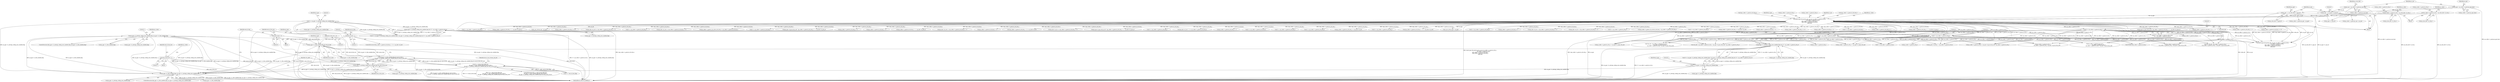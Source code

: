 digraph "0_Android_2b9fb0c2074d370a254b35e2489de2d94943578d@pointer" {
"1002446" [label="(Call,ps_pps->i1_entropy_coding_sync_enabled_flag || ps_pps->i1_tiles_enabled_flag)"];
"1002429" [label="(Call,ps_pps->i1_tiles_enabled_flag || ps_pps->i1_entropy_coding_sync_enabled_flag)"];
"1002446" [label="(Call,ps_pps->i1_entropy_coding_sync_enabled_flag || ps_pps->i1_tiles_enabled_flag)"];
"1002529" [label="(Call,ps_pps->i1_tiles_enabled_flag && end_of_tile)"];
"1002438" [label="(Call,end_of_tile = 0)"];
"1002520" [label="(Call,end_of_tile = 1)"];
"1002534" [label="(Call,ps_pps->i1_entropy_coding_sync_enabled_flag && end_of_tile_row)"];
"1002442" [label="(Call,end_of_tile_row = 0)"];
"1002505" [label="(Call,end_of_tile_row = 1)"];
"1000934" [label="(Call,0 == ps_pps->i1_entropy_coding_sync_enabled_flag)"];
"1000967" [label="(Call,0 == ps_pps->i1_entropy_coding_sync_enabled_flag)"];
"1000939" [label="(Call,ps_pps->i1_entropy_coding_sync_enabled_flag && (0 != ps_codec->s_parse.i4_ctb_x))"];
"1000943" [label="(Call,0 != ps_codec->s_parse.i4_ctb_x)"];
"1000361" [label="(Call,ihevcd_get_tile_pos(ps_pps, ps_sps, ps_codec->s_parse.i4_ctb_x,\n                        ps_codec->s_parse.i4_ctb_y,\n &ps_codec->s_parse.i4_ctb_tile_x,\n &ps_codec->s_parse.i4_ctb_tile_y,\n &tile_idx))"];
"1000248" [label="(Call,ps_pps  += ps_slice_hdr->i1_pps_id)"];
"1000223" [label="(Call,ps_pps = ps_codec->s_parse.ps_pps_base)"];
"1000253" [label="(Call,ps_sps  += ps_pps->i1_sps_id)"];
"1000230" [label="(Call,ps_sps = ps_codec->s_parse.ps_sps_base)"];
"1000322" [label="(Call,ps_codec->s_parse.i4_ctb_x = ps_slice_hdr->i2_ctb_x)"];
"1000331" [label="(Call,ps_codec->s_parse.i4_ctb_y = ps_slice_hdr->i2_ctb_y)"];
"1000498" [label="(Call,0 == ps_codec->s_parse.i4_ctb_x)"];
"1000972" [label="(Call,ps_pps->i1_entropy_coding_sync_enabled_flag && (0 != ps_codec->s_parse.i4_ctb_x))"];
"1000976" [label="(Call,0 != ps_codec->s_parse.i4_ctb_x)"];
"1002528" [label="(Call,(ps_pps->i1_tiles_enabled_flag && end_of_tile) ||\n (ps_pps->i1_entropy_coding_sync_enabled_flag && end_of_tile_row))"];
"1002524" [label="(Call,(0 == end_of_slice_flag) &&\n ((ps_pps->i1_tiles_enabled_flag && end_of_tile) ||\n (ps_pps->i1_entropy_coding_sync_enabled_flag && end_of_tile_row)))"];
"1000976" [label="(Call,0 != ps_codec->s_parse.i4_ctb_x)"];
"1002448" [label="(Identifier,ps_pps)"];
"1002630" [label="(Call,ps_sps->i2_pic_wd_in_ctb * (ps_codec->s_parse.i4_ctb_tile_y + 1 + ps_tile->u1_pos_y))"];
"1002807" [label="(Call,ps_codec->s_parse.i4_ctb_tile_y + 1)"];
"1000363" [label="(Identifier,ps_sps)"];
"1000331" [label="(Call,ps_codec->s_parse.i4_ctb_y = ps_slice_hdr->i2_ctb_y)"];
"1002536" [label="(Identifier,ps_pps)"];
"1000230" [label="(Call,ps_sps = ps_codec->s_parse.ps_sps_base)"];
"1000374" [label="(Call,&ps_codec->s_parse.i4_ctb_tile_x)"];
"1000391" [label="(Identifier,ps_codec)"];
"1002542" [label="(Identifier,end_of_sub_stream_one_bit)"];
"1000386" [label="(Call,&tile_idx)"];
"1002445" [label="(ControlStructure,if(ps_pps->i1_entropy_coding_sync_enabled_flag || ps_pps->i1_tiles_enabled_flag))"];
"1000490" [label="(Call,(0 == ps_codec->s_parse.i4_ctb_y) &&\n (0 == ps_codec->s_parse.i4_ctb_x))"];
"1000232" [label="(Call,ps_codec->s_parse.ps_sps_base)"];
"1002450" [label="(Call,ps_pps->i1_tiles_enabled_flag)"];
"1002494" [label="(Call,ps_codec->s_parse.i4_ctb_tile_x + 1)"];
"1000969" [label="(Call,ps_pps->i1_entropy_coding_sync_enabled_flag)"];
"1002520" [label="(Call,end_of_tile = 1)"];
"1001730" [label="(Call,ps_codec->s_parse.i4_ctb_x + ps_sps->i2_pic_wd_in_ctb * ps_codec->s_parse.i4_ctb_y)"];
"1004820" [label="(Call,ps_codec->s_parse.i4_ctb_tile_x == 0)"];
"1003139" [label="(Call,0 == ps_codec->s_parse.i4_ctb_tile_x)"];
"1000977" [label="(Literal,0)"];
"1005291" [label="(MethodReturn,IHEVCD_ERROR_T)"];
"1000500" [label="(Call,ps_codec->s_parse.i4_ctb_x)"];
"1000340" [label="(Call,ps_codec->s_parse.ps_pps = ps_pps)"];
"1000380" [label="(Call,&ps_codec->s_parse.i4_ctb_tile_y)"];
"1002930" [label="(Call,ps_codec->s_parse.i4_ctb_tile_y + 1 + ps_tile->u1_pos_y)"];
"1003418" [label="(Call,s_mv_ctxt.ps_sps = ps_sps)"];
"1002522" [label="(Literal,1)"];
"1002534" [label="(Call,ps_pps->i1_entropy_coding_sync_enabled_flag && end_of_tile_row)"];
"1002429" [label="(Call,ps_pps->i1_tiles_enabled_flag || ps_pps->i1_entropy_coding_sync_enabled_flag)"];
"1000323" [label="(Call,ps_codec->s_parse.i4_ctb_x)"];
"1000917" [label="(Call,ps_codec->s_parse.i4_ctb_tile_x == 0)"];
"1002444" [label="(Literal,0)"];
"1002608" [label="(Call,ps_tile->u2_wd == (ps_codec->s_parse.i4_ctb_tile_x + 1))"];
"1000893" [label="(Call,0 == ps_codec->s_parse.i4_ctb_tile_y)"];
"1000968" [label="(Literal,0)"];
"1002904" [label="(Call,ps_tile->u2_wd == (ps_codec->s_parse.i4_ctb_tile_x + 1))"];
"1002430" [label="(Call,ps_pps->i1_tiles_enabled_flag)"];
"1004105" [label="(Call,ps_codec->s_parse.s_bs_ctxt.i4_ctb_tile_x = ps_codec->s_parse.i4_ctb_tile_x)"];
"1000231" [label="(Identifier,ps_sps)"];
"1002525" [label="(Call,0 == end_of_slice_flag)"];
"1000362" [label="(Identifier,ps_pps)"];
"1002443" [label="(Identifier,end_of_tile_row)"];
"1002433" [label="(Call,ps_pps->i1_entropy_coding_sync_enabled_flag)"];
"1003113" [label="(Call,0 == ps_codec->s_parse.i4_ctb_tile_y)"];
"1001728" [label="(Call,ctb_indx = ps_codec->s_parse.i4_ctb_x + ps_sps->i2_pic_wd_in_ctb * ps_codec->s_parse.i4_ctb_y)"];
"1000934" [label="(Call,0 == ps_pps->i1_entropy_coding_sync_enabled_flag)"];
"1002428" [label="(ControlStructure,if(ps_pps->i1_tiles_enabled_flag || ps_pps->i1_entropy_coding_sync_enabled_flag))"];
"1002926" [label="(Call,ps_sps->i2_pic_wd_in_ctb * (ps_codec->s_parse.i4_ctb_tile_y + 1 + ps_tile->u1_pos_y))"];
"1001527" [label="(Call,0 == ps_codec->s_parse.i4_ctb_x)"];
"1002439" [label="(Identifier,end_of_tile)"];
"1002529" [label="(Call,ps_pps->i1_tiles_enabled_flag && end_of_tile)"];
"1000337" [label="(Call,ps_slice_hdr->i2_ctb_y)"];
"1002653" [label="(Call,ps_codec->s_parse.i4_ctb_tile_y + 1)"];
"1002949" [label="(Call,ps_codec->s_parse.i4_ctb_tile_y + 1)"];
"1002634" [label="(Call,ps_codec->s_parse.i4_ctb_tile_y + 1 + ps_tile->u1_pos_y)"];
"1002211" [label="(Call,ps_codec->s_parse.i4_ctb_x << ps_sps->i1_log2_ctb_size)"];
"1002533" [label="(Identifier,end_of_tile)"];
"1002506" [label="(Identifier,end_of_tile_row)"];
"1002442" [label="(Call,end_of_tile_row = 0)"];
"1000255" [label="(Call,ps_pps->i1_sps_id)"];
"1002762" [label="(Call,ps_tile->u2_wd == (ps_codec->s_parse.i4_ctb_tile_x + 1))"];
"1002908" [label="(Call,ps_codec->s_parse.i4_ctb_tile_x + 1)"];
"1000939" [label="(Call,ps_pps->i1_entropy_coding_sync_enabled_flag && (0 != ps_codec->s_parse.i4_ctb_x))"];
"1000978" [label="(Call,ps_codec->s_parse.i4_ctb_x)"];
"1002528" [label="(Call,(ps_pps->i1_tiles_enabled_flag && end_of_tile) ||\n (ps_pps->i1_entropy_coding_sync_enabled_flag && end_of_tile_row))"];
"1000248" [label="(Call,ps_pps  += ps_slice_hdr->i1_pps_id)"];
"1002438" [label="(Call,end_of_tile = 0)"];
"1000260" [label="(Literal,0)"];
"1002509" [label="(Call,(ps_codec->s_parse.i4_ctb_tile_y + 1) == ps_tile->u2_ht)"];
"1002803" [label="(Call,ps_tile->u2_ht == (ps_codec->s_parse.i4_ctb_tile_y + 1))"];
"1000945" [label="(Call,ps_codec->s_parse.i4_ctb_x)"];
"1000499" [label="(Literal,0)"];
"1002784" [label="(Call,ps_sps->i2_pic_wd_in_ctb * (ps_codec->s_parse.i4_ctb_tile_y + 1 + ps_tile->u1_pos_y))"];
"1000498" [label="(Call,0 == ps_codec->s_parse.i4_ctb_x)"];
"1003206" [label="(Call,0 == ps_codec->s_parse.i4_ctb_tile_y)"];
"1000369" [label="(Call,ps_codec->s_parse.i4_ctb_y)"];
"1002508" [label="(ControlStructure,if((ps_codec->s_parse.i4_ctb_tile_y + 1) == ps_tile->u2_ht))"];
"1002505" [label="(Call,end_of_tile_row = 1)"];
"1001688" [label="(Call,*ps_sao = ps_codec->s_parse.ps_pic_sao +\n                            ps_codec->s_parse.i4_ctb_x +\n                            ps_codec->s_parse.i4_ctb_y * ps_sps->i2_pic_wd_in_ctb)"];
"1001035" [label="(Call,ps_codec->s_parse.i4_ctb_x\n + ps_codec->s_parse.i4_ctb_y * (ps_sps->i2_pic_wd_in_ctb))"];
"1000332" [label="(Call,ps_codec->s_parse.i4_ctb_y)"];
"1002588" [label="(Identifier,ctb_addr)"];
"1000224" [label="(Identifier,ps_pps)"];
"1000347" [label="(Call,ps_codec->s_parse.ps_sps = ps_sps)"];
"1000249" [label="(Identifier,ps_pps)"];
"1002535" [label="(Call,ps_pps->i1_entropy_coding_sync_enabled_flag)"];
"1003280" [label="(Call,(ps_tile->u2_wd - 1) == ps_codec->s_parse.i4_ctb_tile_x)"];
"1000361" [label="(Call,ihevcd_get_tile_pos(ps_pps, ps_sps, ps_codec->s_parse.i4_ctb_x,\n                        ps_codec->s_parse.i4_ctb_y,\n &ps_codec->s_parse.i4_ctb_tile_x,\n &ps_codec->s_parse.i4_ctb_tile_y,\n &tile_idx))"];
"1000966" [label="(Call,(0 == ps_pps->i1_entropy_coding_sync_enabled_flag) || (ps_pps->i1_entropy_coding_sync_enabled_flag && (0 != ps_codec->s_parse.i4_ctb_x)))"];
"1001696" [label="(Call,ps_codec->s_parse.i4_ctb_x +\n                            ps_codec->s_parse.i4_ctb_y * ps_sps->i2_pic_wd_in_ctb)"];
"1002766" [label="(Call,ps_codec->s_parse.i4_ctb_tile_x + 1)"];
"1002436" [label="(Block,)"];
"1000225" [label="(Call,ps_codec->s_parse.ps_pps_base)"];
"1001094" [label="(Call,0 == ps_codec->s_parse.i4_ctb_tile_x)"];
"1000886" [label="(Call,0 == ps_codec->s_parse.i4_ctb_tile_x)"];
"1000447" [label="(Call,0 == ps_codec->s_parse.i4_ctb_tile_y)"];
"1004623" [label="(Call,ps_codec->s_parse.i4_ctb_tile_y == (ps_tile->u2_ht))"];
"1002497" [label="(Identifier,ps_codec)"];
"1003162" [label="(Call,0 == ps_codec->s_parse.i4_ctb_tile_y)"];
"1000941" [label="(Identifier,ps_pps)"];
"1002446" [label="(Call,ps_pps->i1_entropy_coding_sync_enabled_flag || ps_pps->i1_tiles_enabled_flag)"];
"1002513" [label="(Identifier,ps_codec)"];
"1002493" [label="(Call,(ps_codec->s_parse.i4_ctb_tile_x + 1) == (ps_tile->u2_wd))"];
"1003413" [label="(Call,s_mv_ctxt.ps_pps = ps_pps)"];
"1001101" [label="(Call,0 == ps_codec->s_parse.i4_ctb_tile_y)"];
"1000238" [label="(Identifier,ps_slice_hdr)"];
"1004610" [label="(Call,ps_codec->s_parse.i4_ctb_tile_y++)"];
"1002521" [label="(Identifier,end_of_tile)"];
"1002447" [label="(Call,ps_pps->i1_entropy_coding_sync_enabled_flag)"];
"1002504" [label="(Block,)"];
"1002526" [label="(Literal,0)"];
"1002649" [label="(Call,ps_tile->u2_ht == (ps_codec->s_parse.i4_ctb_tile_y + 1))"];
"1000250" [label="(Call,ps_slice_hdr->i1_pps_id)"];
"1000328" [label="(Call,ps_slice_hdr->i2_ctb_x)"];
"1001491" [label="(Call,ps_proc->i4_ctb_x   = ps_codec->s_parse.i4_ctb_x)"];
"1000973" [label="(Call,ps_pps->i1_entropy_coding_sync_enabled_flag)"];
"1002945" [label="(Call,ps_tile->u2_ht == (ps_codec->s_parse.i4_ctb_tile_y + 1))"];
"1001384" [label="(Call,(WORD16)ps_codec->s_parse.i4_ctb_x)"];
"1000935" [label="(Literal,0)"];
"1000491" [label="(Call,0 == ps_codec->s_parse.i4_ctb_y)"];
"1000343" [label="(Identifier,ps_codec)"];
"1000936" [label="(Call,ps_pps->i1_entropy_coding_sync_enabled_flag)"];
"1000223" [label="(Call,ps_pps = ps_codec->s_parse.ps_pps_base)"];
"1004118" [label="(Call,ps_codec->s_parse.s_bs_ctxt.i4_ctb_tile_y = ps_codec->s_parse.i4_ctb_tile_y)"];
"1000944" [label="(Literal,0)"];
"1001349" [label="(Call,0 == ps_codec->s_parse.i4_ctb_tile_x)"];
"1000967" [label="(Call,0 == ps_pps->i1_entropy_coding_sync_enabled_flag)"];
"1004584" [label="(Call,ps_codec->s_parse.i4_ctb_tile_x == (ps_tile->u2_wd))"];
"1001033" [label="(Call,cur_ctb_idx = ps_codec->s_parse.i4_ctb_x\n + ps_codec->s_parse.i4_ctb_y * (ps_sps->i2_pic_wd_in_ctb))"];
"1001690" [label="(Call,ps_codec->s_parse.ps_pic_sao +\n                            ps_codec->s_parse.i4_ctb_x +\n                            ps_codec->s_parse.i4_ctb_y * ps_sps->i2_pic_wd_in_ctb)"];
"1002456" [label="(Literal,1)"];
"1002510" [label="(Call,ps_codec->s_parse.i4_ctb_tile_y + 1)"];
"1000924" [label="(Call,ps_codec->s_parse.i4_ctb_tile_y == 0)"];
"1000972" [label="(Call,ps_pps->i1_entropy_coding_sync_enabled_flag && (0 != ps_codec->s_parse.i4_ctb_x))"];
"1002440" [label="(Literal,0)"];
"1002507" [label="(Literal,1)"];
"1002538" [label="(Identifier,end_of_tile_row)"];
"1001160" [label="(Call,ihevcd_get_tile_pos(ps_pps, ps_sps, ps_codec->s_parse.i4_ctb_x,\n                                ps_codec->s_parse.i4_ctb_y,\n &ps_codec->s_parse.i4_ctb_tile_x,\n &ps_codec->s_parse.i4_ctb_tile_y,\n &tile_idx))"];
"1001843" [label="(Call,ps_codec->s_parse.i4_ctb_x << ps_sps->i1_log2_ctb_size)"];
"1000364" [label="(Call,ps_codec->s_parse.i4_ctb_x)"];
"1002612" [label="(Call,ps_codec->s_parse.i4_ctb_tile_x + 1)"];
"1002524" [label="(Call,(0 == end_of_slice_flag) &&\n ((ps_pps->i1_tiles_enabled_flag && end_of_tile) ||\n (ps_pps->i1_entropy_coding_sync_enabled_flag && end_of_tile_row)))"];
"1002523" [label="(ControlStructure,if((0 == end_of_slice_flag) &&\n ((ps_pps->i1_tiles_enabled_flag && end_of_tile) ||\n (ps_pps->i1_entropy_coding_sync_enabled_flag && end_of_tile_row))))"];
"1000974" [label="(Identifier,ps_pps)"];
"1000253" [label="(Call,ps_sps  += ps_pps->i1_sps_id)"];
"1000321" [label="(Block,)"];
"1000254" [label="(Identifier,ps_sps)"];
"1000940" [label="(Call,ps_pps->i1_entropy_coding_sync_enabled_flag)"];
"1000334" [label="(Identifier,ps_codec)"];
"1000440" [label="(Call,0 == ps_codec->s_parse.i4_ctb_tile_x)"];
"1000943" [label="(Call,0 != ps_codec->s_parse.i4_ctb_x)"];
"1000933" [label="(Call,(0 == ps_pps->i1_entropy_coding_sync_enabled_flag) || (ps_pps->i1_entropy_coding_sync_enabled_flag && (0 != ps_codec->s_parse.i4_ctb_x)))"];
"1000322" [label="(Call,ps_codec->s_parse.i4_ctb_x = ps_slice_hdr->i2_ctb_x)"];
"1004448" [label="(Call,ps_codec->s_parse.i4_ctb_tile_x++)"];
"1002530" [label="(Call,ps_pps->i1_tiles_enabled_flag)"];
"1000189" [label="(Block,)"];
"1002788" [label="(Call,ps_codec->s_parse.i4_ctb_tile_y + 1 + ps_tile->u1_pos_y)"];
"1002446" -> "1002445"  [label="AST: "];
"1002446" -> "1002447"  [label="CFG: "];
"1002446" -> "1002450"  [label="CFG: "];
"1002447" -> "1002446"  [label="AST: "];
"1002450" -> "1002446"  [label="AST: "];
"1002456" -> "1002446"  [label="CFG: "];
"1002497" -> "1002446"  [label="CFG: "];
"1002446" -> "1005291"  [label="DDG: ps_pps->i1_entropy_coding_sync_enabled_flag || ps_pps->i1_tiles_enabled_flag"];
"1002446" -> "1005291"  [label="DDG: ps_pps->i1_entropy_coding_sync_enabled_flag"];
"1002446" -> "1005291"  [label="DDG: ps_pps->i1_tiles_enabled_flag"];
"1002446" -> "1002429"  [label="DDG: ps_pps->i1_tiles_enabled_flag"];
"1002446" -> "1002429"  [label="DDG: ps_pps->i1_entropy_coding_sync_enabled_flag"];
"1002429" -> "1002446"  [label="DDG: ps_pps->i1_entropy_coding_sync_enabled_flag"];
"1002429" -> "1002446"  [label="DDG: ps_pps->i1_tiles_enabled_flag"];
"1002446" -> "1002529"  [label="DDG: ps_pps->i1_tiles_enabled_flag"];
"1002446" -> "1002534"  [label="DDG: ps_pps->i1_entropy_coding_sync_enabled_flag"];
"1002429" -> "1002428"  [label="AST: "];
"1002429" -> "1002430"  [label="CFG: "];
"1002429" -> "1002433"  [label="CFG: "];
"1002430" -> "1002429"  [label="AST: "];
"1002433" -> "1002429"  [label="AST: "];
"1002439" -> "1002429"  [label="CFG: "];
"1002588" -> "1002429"  [label="CFG: "];
"1002429" -> "1005291"  [label="DDG: ps_pps->i1_tiles_enabled_flag"];
"1002429" -> "1005291"  [label="DDG: ps_pps->i1_tiles_enabled_flag || ps_pps->i1_entropy_coding_sync_enabled_flag"];
"1002429" -> "1005291"  [label="DDG: ps_pps->i1_entropy_coding_sync_enabled_flag"];
"1002529" -> "1002429"  [label="DDG: ps_pps->i1_tiles_enabled_flag"];
"1002534" -> "1002429"  [label="DDG: ps_pps->i1_entropy_coding_sync_enabled_flag"];
"1000934" -> "1002429"  [label="DDG: ps_pps->i1_entropy_coding_sync_enabled_flag"];
"1000967" -> "1002429"  [label="DDG: ps_pps->i1_entropy_coding_sync_enabled_flag"];
"1000939" -> "1002429"  [label="DDG: ps_pps->i1_entropy_coding_sync_enabled_flag"];
"1000972" -> "1002429"  [label="DDG: ps_pps->i1_entropy_coding_sync_enabled_flag"];
"1002529" -> "1002528"  [label="AST: "];
"1002529" -> "1002530"  [label="CFG: "];
"1002529" -> "1002533"  [label="CFG: "];
"1002530" -> "1002529"  [label="AST: "];
"1002533" -> "1002529"  [label="AST: "];
"1002536" -> "1002529"  [label="CFG: "];
"1002528" -> "1002529"  [label="CFG: "];
"1002529" -> "1005291"  [label="DDG: end_of_tile"];
"1002529" -> "1005291"  [label="DDG: ps_pps->i1_tiles_enabled_flag"];
"1002529" -> "1002528"  [label="DDG: ps_pps->i1_tiles_enabled_flag"];
"1002529" -> "1002528"  [label="DDG: end_of_tile"];
"1002438" -> "1002529"  [label="DDG: end_of_tile"];
"1002520" -> "1002529"  [label="DDG: end_of_tile"];
"1002438" -> "1002436"  [label="AST: "];
"1002438" -> "1002440"  [label="CFG: "];
"1002439" -> "1002438"  [label="AST: "];
"1002440" -> "1002438"  [label="AST: "];
"1002443" -> "1002438"  [label="CFG: "];
"1002438" -> "1005291"  [label="DDG: end_of_tile"];
"1002520" -> "1002508"  [label="AST: "];
"1002520" -> "1002522"  [label="CFG: "];
"1002521" -> "1002520"  [label="AST: "];
"1002522" -> "1002520"  [label="AST: "];
"1002526" -> "1002520"  [label="CFG: "];
"1002520" -> "1005291"  [label="DDG: end_of_tile"];
"1002534" -> "1002528"  [label="AST: "];
"1002534" -> "1002535"  [label="CFG: "];
"1002534" -> "1002538"  [label="CFG: "];
"1002535" -> "1002534"  [label="AST: "];
"1002538" -> "1002534"  [label="AST: "];
"1002528" -> "1002534"  [label="CFG: "];
"1002534" -> "1005291"  [label="DDG: ps_pps->i1_entropy_coding_sync_enabled_flag"];
"1002534" -> "1005291"  [label="DDG: end_of_tile_row"];
"1002534" -> "1002528"  [label="DDG: ps_pps->i1_entropy_coding_sync_enabled_flag"];
"1002534" -> "1002528"  [label="DDG: end_of_tile_row"];
"1002442" -> "1002534"  [label="DDG: end_of_tile_row"];
"1002505" -> "1002534"  [label="DDG: end_of_tile_row"];
"1002442" -> "1002436"  [label="AST: "];
"1002442" -> "1002444"  [label="CFG: "];
"1002443" -> "1002442"  [label="AST: "];
"1002444" -> "1002442"  [label="AST: "];
"1002448" -> "1002442"  [label="CFG: "];
"1002442" -> "1005291"  [label="DDG: end_of_tile_row"];
"1002505" -> "1002504"  [label="AST: "];
"1002505" -> "1002507"  [label="CFG: "];
"1002506" -> "1002505"  [label="AST: "];
"1002507" -> "1002505"  [label="AST: "];
"1002513" -> "1002505"  [label="CFG: "];
"1002505" -> "1005291"  [label="DDG: end_of_tile_row"];
"1000934" -> "1000933"  [label="AST: "];
"1000934" -> "1000936"  [label="CFG: "];
"1000935" -> "1000934"  [label="AST: "];
"1000936" -> "1000934"  [label="AST: "];
"1000941" -> "1000934"  [label="CFG: "];
"1000933" -> "1000934"  [label="CFG: "];
"1000934" -> "1005291"  [label="DDG: ps_pps->i1_entropy_coding_sync_enabled_flag"];
"1000934" -> "1000933"  [label="DDG: 0"];
"1000934" -> "1000933"  [label="DDG: ps_pps->i1_entropy_coding_sync_enabled_flag"];
"1000934" -> "1000939"  [label="DDG: ps_pps->i1_entropy_coding_sync_enabled_flag"];
"1000967" -> "1000966"  [label="AST: "];
"1000967" -> "1000969"  [label="CFG: "];
"1000968" -> "1000967"  [label="AST: "];
"1000969" -> "1000967"  [label="AST: "];
"1000974" -> "1000967"  [label="CFG: "];
"1000966" -> "1000967"  [label="CFG: "];
"1000967" -> "1005291"  [label="DDG: ps_pps->i1_entropy_coding_sync_enabled_flag"];
"1000967" -> "1000966"  [label="DDG: 0"];
"1000967" -> "1000966"  [label="DDG: ps_pps->i1_entropy_coding_sync_enabled_flag"];
"1000967" -> "1000972"  [label="DDG: ps_pps->i1_entropy_coding_sync_enabled_flag"];
"1000939" -> "1000933"  [label="AST: "];
"1000939" -> "1000940"  [label="CFG: "];
"1000939" -> "1000943"  [label="CFG: "];
"1000940" -> "1000939"  [label="AST: "];
"1000943" -> "1000939"  [label="AST: "];
"1000933" -> "1000939"  [label="CFG: "];
"1000939" -> "1005291"  [label="DDG: 0 != ps_codec->s_parse.i4_ctb_x"];
"1000939" -> "1005291"  [label="DDG: ps_pps->i1_entropy_coding_sync_enabled_flag"];
"1000939" -> "1000933"  [label="DDG: ps_pps->i1_entropy_coding_sync_enabled_flag"];
"1000939" -> "1000933"  [label="DDG: 0 != ps_codec->s_parse.i4_ctb_x"];
"1000943" -> "1000939"  [label="DDG: 0"];
"1000943" -> "1000939"  [label="DDG: ps_codec->s_parse.i4_ctb_x"];
"1000943" -> "1000945"  [label="CFG: "];
"1000944" -> "1000943"  [label="AST: "];
"1000945" -> "1000943"  [label="AST: "];
"1000361" -> "1000943"  [label="DDG: ps_codec->s_parse.i4_ctb_x"];
"1000498" -> "1000943"  [label="DDG: ps_codec->s_parse.i4_ctb_x"];
"1000943" -> "1001033"  [label="DDG: ps_codec->s_parse.i4_ctb_x"];
"1000943" -> "1001035"  [label="DDG: ps_codec->s_parse.i4_ctb_x"];
"1000943" -> "1001160"  [label="DDG: ps_codec->s_parse.i4_ctb_x"];
"1000943" -> "1001384"  [label="DDG: ps_codec->s_parse.i4_ctb_x"];
"1000943" -> "1001491"  [label="DDG: ps_codec->s_parse.i4_ctb_x"];
"1000943" -> "1001527"  [label="DDG: ps_codec->s_parse.i4_ctb_x"];
"1000943" -> "1001688"  [label="DDG: ps_codec->s_parse.i4_ctb_x"];
"1000943" -> "1001690"  [label="DDG: ps_codec->s_parse.i4_ctb_x"];
"1000943" -> "1001696"  [label="DDG: ps_codec->s_parse.i4_ctb_x"];
"1000943" -> "1001728"  [label="DDG: ps_codec->s_parse.i4_ctb_x"];
"1000943" -> "1001730"  [label="DDG: ps_codec->s_parse.i4_ctb_x"];
"1000943" -> "1001843"  [label="DDG: ps_codec->s_parse.i4_ctb_x"];
"1000943" -> "1002211"  [label="DDG: ps_codec->s_parse.i4_ctb_x"];
"1000361" -> "1000189"  [label="AST: "];
"1000361" -> "1000386"  [label="CFG: "];
"1000362" -> "1000361"  [label="AST: "];
"1000363" -> "1000361"  [label="AST: "];
"1000364" -> "1000361"  [label="AST: "];
"1000369" -> "1000361"  [label="AST: "];
"1000374" -> "1000361"  [label="AST: "];
"1000380" -> "1000361"  [label="AST: "];
"1000386" -> "1000361"  [label="AST: "];
"1000391" -> "1000361"  [label="CFG: "];
"1000361" -> "1005291"  [label="DDG: ihevcd_get_tile_pos(ps_pps, ps_sps, ps_codec->s_parse.i4_ctb_x,\n                        ps_codec->s_parse.i4_ctb_y,\n &ps_codec->s_parse.i4_ctb_tile_x,\n &ps_codec->s_parse.i4_ctb_tile_y,\n &tile_idx)"];
"1000361" -> "1005291"  [label="DDG: &ps_codec->s_parse.i4_ctb_tile_y"];
"1000361" -> "1005291"  [label="DDG: ps_pps"];
"1000361" -> "1005291"  [label="DDG: &tile_idx"];
"1000361" -> "1005291"  [label="DDG: &ps_codec->s_parse.i4_ctb_tile_x"];
"1000361" -> "1005291"  [label="DDG: ps_sps"];
"1000248" -> "1000361"  [label="DDG: ps_pps"];
"1000253" -> "1000361"  [label="DDG: ps_sps"];
"1000322" -> "1000361"  [label="DDG: ps_codec->s_parse.i4_ctb_x"];
"1000331" -> "1000361"  [label="DDG: ps_codec->s_parse.i4_ctb_y"];
"1000361" -> "1000440"  [label="DDG: &ps_codec->s_parse.i4_ctb_tile_x"];
"1000361" -> "1000447"  [label="DDG: &ps_codec->s_parse.i4_ctb_tile_y"];
"1000361" -> "1000491"  [label="DDG: ps_codec->s_parse.i4_ctb_y"];
"1000361" -> "1000498"  [label="DDG: ps_codec->s_parse.i4_ctb_x"];
"1000361" -> "1000886"  [label="DDG: &ps_codec->s_parse.i4_ctb_tile_x"];
"1000361" -> "1000893"  [label="DDG: &ps_codec->s_parse.i4_ctb_tile_y"];
"1000361" -> "1000917"  [label="DDG: &ps_codec->s_parse.i4_ctb_tile_x"];
"1000361" -> "1000924"  [label="DDG: &ps_codec->s_parse.i4_ctb_tile_y"];
"1000361" -> "1000976"  [label="DDG: ps_codec->s_parse.i4_ctb_x"];
"1000361" -> "1001033"  [label="DDG: ps_codec->s_parse.i4_ctb_x"];
"1000361" -> "1001035"  [label="DDG: ps_codec->s_parse.i4_ctb_x"];
"1000361" -> "1001094"  [label="DDG: &ps_codec->s_parse.i4_ctb_tile_x"];
"1000361" -> "1001101"  [label="DDG: &ps_codec->s_parse.i4_ctb_tile_y"];
"1000361" -> "1001160"  [label="DDG: ps_pps"];
"1000361" -> "1001160"  [label="DDG: ps_sps"];
"1000361" -> "1001160"  [label="DDG: ps_codec->s_parse.i4_ctb_x"];
"1000361" -> "1001160"  [label="DDG: &ps_codec->s_parse.i4_ctb_tile_x"];
"1000361" -> "1001160"  [label="DDG: &ps_codec->s_parse.i4_ctb_tile_y"];
"1000361" -> "1001160"  [label="DDG: &tile_idx"];
"1000361" -> "1001349"  [label="DDG: &ps_codec->s_parse.i4_ctb_tile_x"];
"1000361" -> "1001384"  [label="DDG: ps_codec->s_parse.i4_ctb_x"];
"1000361" -> "1001491"  [label="DDG: ps_codec->s_parse.i4_ctb_x"];
"1000361" -> "1001527"  [label="DDG: ps_codec->s_parse.i4_ctb_x"];
"1000361" -> "1001688"  [label="DDG: ps_codec->s_parse.i4_ctb_x"];
"1000361" -> "1001690"  [label="DDG: ps_codec->s_parse.i4_ctb_x"];
"1000361" -> "1001696"  [label="DDG: ps_codec->s_parse.i4_ctb_x"];
"1000361" -> "1001728"  [label="DDG: ps_codec->s_parse.i4_ctb_x"];
"1000361" -> "1001730"  [label="DDG: ps_codec->s_parse.i4_ctb_x"];
"1000361" -> "1001843"  [label="DDG: ps_codec->s_parse.i4_ctb_x"];
"1000361" -> "1002211"  [label="DDG: ps_codec->s_parse.i4_ctb_x"];
"1000361" -> "1002493"  [label="DDG: &ps_codec->s_parse.i4_ctb_tile_x"];
"1000361" -> "1002494"  [label="DDG: &ps_codec->s_parse.i4_ctb_tile_x"];
"1000361" -> "1002509"  [label="DDG: &ps_codec->s_parse.i4_ctb_tile_y"];
"1000361" -> "1002510"  [label="DDG: &ps_codec->s_parse.i4_ctb_tile_y"];
"1000361" -> "1002608"  [label="DDG: &ps_codec->s_parse.i4_ctb_tile_x"];
"1000361" -> "1002612"  [label="DDG: &ps_codec->s_parse.i4_ctb_tile_x"];
"1000361" -> "1002630"  [label="DDG: &ps_codec->s_parse.i4_ctb_tile_y"];
"1000361" -> "1002634"  [label="DDG: &ps_codec->s_parse.i4_ctb_tile_y"];
"1000361" -> "1002649"  [label="DDG: &ps_codec->s_parse.i4_ctb_tile_y"];
"1000361" -> "1002653"  [label="DDG: &ps_codec->s_parse.i4_ctb_tile_y"];
"1000361" -> "1002762"  [label="DDG: &ps_codec->s_parse.i4_ctb_tile_x"];
"1000361" -> "1002766"  [label="DDG: &ps_codec->s_parse.i4_ctb_tile_x"];
"1000361" -> "1002784"  [label="DDG: &ps_codec->s_parse.i4_ctb_tile_y"];
"1000361" -> "1002788"  [label="DDG: &ps_codec->s_parse.i4_ctb_tile_y"];
"1000361" -> "1002803"  [label="DDG: &ps_codec->s_parse.i4_ctb_tile_y"];
"1000361" -> "1002807"  [label="DDG: &ps_codec->s_parse.i4_ctb_tile_y"];
"1000361" -> "1002904"  [label="DDG: &ps_codec->s_parse.i4_ctb_tile_x"];
"1000361" -> "1002908"  [label="DDG: &ps_codec->s_parse.i4_ctb_tile_x"];
"1000361" -> "1002926"  [label="DDG: &ps_codec->s_parse.i4_ctb_tile_y"];
"1000361" -> "1002930"  [label="DDG: &ps_codec->s_parse.i4_ctb_tile_y"];
"1000361" -> "1002945"  [label="DDG: &ps_codec->s_parse.i4_ctb_tile_y"];
"1000361" -> "1002949"  [label="DDG: &ps_codec->s_parse.i4_ctb_tile_y"];
"1000361" -> "1003113"  [label="DDG: &ps_codec->s_parse.i4_ctb_tile_y"];
"1000361" -> "1003139"  [label="DDG: &ps_codec->s_parse.i4_ctb_tile_x"];
"1000361" -> "1003162"  [label="DDG: &ps_codec->s_parse.i4_ctb_tile_y"];
"1000361" -> "1003206"  [label="DDG: &ps_codec->s_parse.i4_ctb_tile_y"];
"1000361" -> "1003280"  [label="DDG: &ps_codec->s_parse.i4_ctb_tile_x"];
"1000361" -> "1003413"  [label="DDG: ps_pps"];
"1000361" -> "1003418"  [label="DDG: ps_sps"];
"1000361" -> "1004105"  [label="DDG: &ps_codec->s_parse.i4_ctb_tile_x"];
"1000361" -> "1004118"  [label="DDG: &ps_codec->s_parse.i4_ctb_tile_y"];
"1000361" -> "1004448"  [label="DDG: &ps_codec->s_parse.i4_ctb_tile_x"];
"1000361" -> "1004584"  [label="DDG: &ps_codec->s_parse.i4_ctb_tile_x"];
"1000361" -> "1004610"  [label="DDG: &ps_codec->s_parse.i4_ctb_tile_y"];
"1000361" -> "1004623"  [label="DDG: &ps_codec->s_parse.i4_ctb_tile_y"];
"1000361" -> "1004820"  [label="DDG: &ps_codec->s_parse.i4_ctb_tile_x"];
"1000248" -> "1000189"  [label="AST: "];
"1000248" -> "1000250"  [label="CFG: "];
"1000249" -> "1000248"  [label="AST: "];
"1000250" -> "1000248"  [label="AST: "];
"1000254" -> "1000248"  [label="CFG: "];
"1000248" -> "1005291"  [label="DDG: ps_slice_hdr->i1_pps_id"];
"1000223" -> "1000248"  [label="DDG: ps_pps"];
"1000248" -> "1000340"  [label="DDG: ps_pps"];
"1000223" -> "1000189"  [label="AST: "];
"1000223" -> "1000225"  [label="CFG: "];
"1000224" -> "1000223"  [label="AST: "];
"1000225" -> "1000223"  [label="AST: "];
"1000231" -> "1000223"  [label="CFG: "];
"1000223" -> "1005291"  [label="DDG: ps_codec->s_parse.ps_pps_base"];
"1000253" -> "1000189"  [label="AST: "];
"1000253" -> "1000255"  [label="CFG: "];
"1000254" -> "1000253"  [label="AST: "];
"1000255" -> "1000253"  [label="AST: "];
"1000260" -> "1000253"  [label="CFG: "];
"1000253" -> "1005291"  [label="DDG: ps_pps->i1_sps_id"];
"1000230" -> "1000253"  [label="DDG: ps_sps"];
"1000253" -> "1000347"  [label="DDG: ps_sps"];
"1000230" -> "1000189"  [label="AST: "];
"1000230" -> "1000232"  [label="CFG: "];
"1000231" -> "1000230"  [label="AST: "];
"1000232" -> "1000230"  [label="AST: "];
"1000238" -> "1000230"  [label="CFG: "];
"1000230" -> "1005291"  [label="DDG: ps_codec->s_parse.ps_sps_base"];
"1000322" -> "1000321"  [label="AST: "];
"1000322" -> "1000328"  [label="CFG: "];
"1000323" -> "1000322"  [label="AST: "];
"1000328" -> "1000322"  [label="AST: "];
"1000334" -> "1000322"  [label="CFG: "];
"1000322" -> "1005291"  [label="DDG: ps_slice_hdr->i2_ctb_x"];
"1000331" -> "1000321"  [label="AST: "];
"1000331" -> "1000337"  [label="CFG: "];
"1000332" -> "1000331"  [label="AST: "];
"1000337" -> "1000331"  [label="AST: "];
"1000343" -> "1000331"  [label="CFG: "];
"1000331" -> "1005291"  [label="DDG: ps_slice_hdr->i2_ctb_y"];
"1000498" -> "1000490"  [label="AST: "];
"1000498" -> "1000500"  [label="CFG: "];
"1000499" -> "1000498"  [label="AST: "];
"1000500" -> "1000498"  [label="AST: "];
"1000490" -> "1000498"  [label="CFG: "];
"1000498" -> "1000490"  [label="DDG: 0"];
"1000498" -> "1000490"  [label="DDG: ps_codec->s_parse.i4_ctb_x"];
"1000498" -> "1000976"  [label="DDG: ps_codec->s_parse.i4_ctb_x"];
"1000498" -> "1001033"  [label="DDG: ps_codec->s_parse.i4_ctb_x"];
"1000498" -> "1001035"  [label="DDG: ps_codec->s_parse.i4_ctb_x"];
"1000498" -> "1001160"  [label="DDG: ps_codec->s_parse.i4_ctb_x"];
"1000498" -> "1001384"  [label="DDG: ps_codec->s_parse.i4_ctb_x"];
"1000498" -> "1001491"  [label="DDG: ps_codec->s_parse.i4_ctb_x"];
"1000498" -> "1001527"  [label="DDG: ps_codec->s_parse.i4_ctb_x"];
"1000498" -> "1001688"  [label="DDG: ps_codec->s_parse.i4_ctb_x"];
"1000498" -> "1001690"  [label="DDG: ps_codec->s_parse.i4_ctb_x"];
"1000498" -> "1001696"  [label="DDG: ps_codec->s_parse.i4_ctb_x"];
"1000498" -> "1001728"  [label="DDG: ps_codec->s_parse.i4_ctb_x"];
"1000498" -> "1001730"  [label="DDG: ps_codec->s_parse.i4_ctb_x"];
"1000498" -> "1001843"  [label="DDG: ps_codec->s_parse.i4_ctb_x"];
"1000498" -> "1002211"  [label="DDG: ps_codec->s_parse.i4_ctb_x"];
"1000972" -> "1000966"  [label="AST: "];
"1000972" -> "1000973"  [label="CFG: "];
"1000972" -> "1000976"  [label="CFG: "];
"1000973" -> "1000972"  [label="AST: "];
"1000976" -> "1000972"  [label="AST: "];
"1000966" -> "1000972"  [label="CFG: "];
"1000972" -> "1005291"  [label="DDG: ps_pps->i1_entropy_coding_sync_enabled_flag"];
"1000972" -> "1005291"  [label="DDG: 0 != ps_codec->s_parse.i4_ctb_x"];
"1000972" -> "1000966"  [label="DDG: ps_pps->i1_entropy_coding_sync_enabled_flag"];
"1000972" -> "1000966"  [label="DDG: 0 != ps_codec->s_parse.i4_ctb_x"];
"1000976" -> "1000972"  [label="DDG: 0"];
"1000976" -> "1000972"  [label="DDG: ps_codec->s_parse.i4_ctb_x"];
"1000976" -> "1000978"  [label="CFG: "];
"1000977" -> "1000976"  [label="AST: "];
"1000978" -> "1000976"  [label="AST: "];
"1000976" -> "1001033"  [label="DDG: ps_codec->s_parse.i4_ctb_x"];
"1000976" -> "1001035"  [label="DDG: ps_codec->s_parse.i4_ctb_x"];
"1000976" -> "1001160"  [label="DDG: ps_codec->s_parse.i4_ctb_x"];
"1000976" -> "1001384"  [label="DDG: ps_codec->s_parse.i4_ctb_x"];
"1000976" -> "1001491"  [label="DDG: ps_codec->s_parse.i4_ctb_x"];
"1000976" -> "1001527"  [label="DDG: ps_codec->s_parse.i4_ctb_x"];
"1000976" -> "1001688"  [label="DDG: ps_codec->s_parse.i4_ctb_x"];
"1000976" -> "1001690"  [label="DDG: ps_codec->s_parse.i4_ctb_x"];
"1000976" -> "1001696"  [label="DDG: ps_codec->s_parse.i4_ctb_x"];
"1000976" -> "1001728"  [label="DDG: ps_codec->s_parse.i4_ctb_x"];
"1000976" -> "1001730"  [label="DDG: ps_codec->s_parse.i4_ctb_x"];
"1000976" -> "1001843"  [label="DDG: ps_codec->s_parse.i4_ctb_x"];
"1000976" -> "1002211"  [label="DDG: ps_codec->s_parse.i4_ctb_x"];
"1002528" -> "1002524"  [label="AST: "];
"1002524" -> "1002528"  [label="CFG: "];
"1002528" -> "1005291"  [label="DDG: ps_pps->i1_entropy_coding_sync_enabled_flag && end_of_tile_row"];
"1002528" -> "1005291"  [label="DDG: ps_pps->i1_tiles_enabled_flag && end_of_tile"];
"1002528" -> "1002524"  [label="DDG: ps_pps->i1_tiles_enabled_flag && end_of_tile"];
"1002528" -> "1002524"  [label="DDG: ps_pps->i1_entropy_coding_sync_enabled_flag && end_of_tile_row"];
"1002524" -> "1002523"  [label="AST: "];
"1002524" -> "1002525"  [label="CFG: "];
"1002525" -> "1002524"  [label="AST: "];
"1002542" -> "1002524"  [label="CFG: "];
"1002588" -> "1002524"  [label="CFG: "];
"1002524" -> "1005291"  [label="DDG: (0 == end_of_slice_flag) &&\n ((ps_pps->i1_tiles_enabled_flag && end_of_tile) ||\n (ps_pps->i1_entropy_coding_sync_enabled_flag && end_of_tile_row))"];
"1002524" -> "1005291"  [label="DDG: (ps_pps->i1_tiles_enabled_flag && end_of_tile) ||\n (ps_pps->i1_entropy_coding_sync_enabled_flag && end_of_tile_row)"];
"1002524" -> "1005291"  [label="DDG: 0 == end_of_slice_flag"];
"1002525" -> "1002524"  [label="DDG: 0"];
"1002525" -> "1002524"  [label="DDG: end_of_slice_flag"];
}

